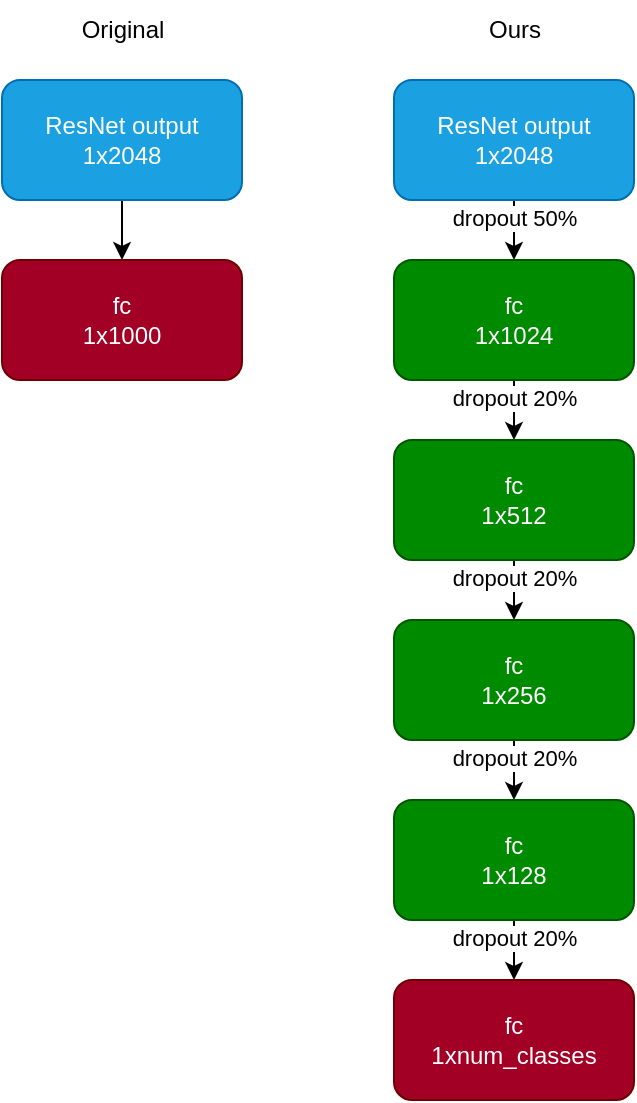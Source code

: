 <mxfile version="27.1.6">
  <diagram name="Page-1" id="ljue0wGgbwRRnVwrXdln">
    <mxGraphModel dx="1426" dy="765" grid="1" gridSize="10" guides="1" tooltips="1" connect="1" arrows="1" fold="1" page="1" pageScale="1" pageWidth="827" pageHeight="1169" math="0" shadow="0">
      <root>
        <mxCell id="0" />
        <mxCell id="1" parent="0" />
        <mxCell id="gp8xLzvwy46ko2uWhPzu-49" style="edgeStyle=orthogonalEdgeStyle;rounded=0;orthogonalLoop=1;jettySize=auto;html=1;" edge="1" parent="1" source="gp8xLzvwy46ko2uWhPzu-43" target="gp8xLzvwy46ko2uWhPzu-44">
          <mxGeometry relative="1" as="geometry" />
        </mxCell>
        <mxCell id="gp8xLzvwy46ko2uWhPzu-54" value="dropout 50%" style="edgeLabel;html=1;align=center;verticalAlign=middle;resizable=0;points=[];" vertex="1" connectable="0" parent="gp8xLzvwy46ko2uWhPzu-49">
          <mxGeometry x="-0.583" relative="1" as="geometry">
            <mxPoint y="-2" as="offset" />
          </mxGeometry>
        </mxCell>
        <mxCell id="gp8xLzvwy46ko2uWhPzu-43" value="ResNet output&lt;div&gt;1x2048&lt;/div&gt;" style="rounded=1;whiteSpace=wrap;html=1;fillColor=#1ba1e2;fontColor=#ffffff;strokeColor=#006EAF;" vertex="1" parent="1">
          <mxGeometry x="490" y="390" width="120" height="60" as="geometry" />
        </mxCell>
        <mxCell id="gp8xLzvwy46ko2uWhPzu-50" style="edgeStyle=orthogonalEdgeStyle;rounded=0;orthogonalLoop=1;jettySize=auto;html=1;" edge="1" parent="1" source="gp8xLzvwy46ko2uWhPzu-44" target="gp8xLzvwy46ko2uWhPzu-45">
          <mxGeometry relative="1" as="geometry" />
        </mxCell>
        <mxCell id="gp8xLzvwy46ko2uWhPzu-55" value="dropout 20%" style="edgeLabel;html=1;align=center;verticalAlign=middle;resizable=0;points=[];" vertex="1" connectable="0" parent="gp8xLzvwy46ko2uWhPzu-50">
          <mxGeometry x="-0.64" relative="1" as="geometry">
            <mxPoint as="offset" />
          </mxGeometry>
        </mxCell>
        <mxCell id="gp8xLzvwy46ko2uWhPzu-44" value="fc&lt;div&gt;1x1024&lt;/div&gt;" style="rounded=1;whiteSpace=wrap;html=1;fillColor=#008a00;fontColor=#ffffff;strokeColor=#005700;" vertex="1" parent="1">
          <mxGeometry x="490" y="480" width="120" height="60" as="geometry" />
        </mxCell>
        <mxCell id="gp8xLzvwy46ko2uWhPzu-51" style="edgeStyle=orthogonalEdgeStyle;rounded=0;orthogonalLoop=1;jettySize=auto;html=1;" edge="1" parent="1" source="gp8xLzvwy46ko2uWhPzu-45" target="gp8xLzvwy46ko2uWhPzu-46">
          <mxGeometry relative="1" as="geometry" />
        </mxCell>
        <mxCell id="gp8xLzvwy46ko2uWhPzu-56" value="dropout 20%" style="edgeLabel;html=1;align=center;verticalAlign=middle;resizable=0;points=[];" vertex="1" connectable="0" parent="gp8xLzvwy46ko2uWhPzu-51">
          <mxGeometry x="0.094" y="-1" relative="1" as="geometry">
            <mxPoint x="-1" y="-4" as="offset" />
          </mxGeometry>
        </mxCell>
        <mxCell id="gp8xLzvwy46ko2uWhPzu-45" value="fc&lt;div&gt;1x512&lt;/div&gt;" style="rounded=1;whiteSpace=wrap;html=1;fillColor=#008a00;fontColor=#ffffff;strokeColor=#005700;" vertex="1" parent="1">
          <mxGeometry x="490" y="570" width="120" height="60" as="geometry" />
        </mxCell>
        <mxCell id="gp8xLzvwy46ko2uWhPzu-52" style="edgeStyle=orthogonalEdgeStyle;rounded=0;orthogonalLoop=1;jettySize=auto;html=1;" edge="1" parent="1" source="gp8xLzvwy46ko2uWhPzu-46" target="gp8xLzvwy46ko2uWhPzu-47">
          <mxGeometry relative="1" as="geometry" />
        </mxCell>
        <mxCell id="gp8xLzvwy46ko2uWhPzu-57" value="dropout 20%" style="edgeLabel;html=1;align=center;verticalAlign=middle;resizable=0;points=[];" vertex="1" connectable="0" parent="gp8xLzvwy46ko2uWhPzu-52">
          <mxGeometry x="0.274" y="1" relative="1" as="geometry">
            <mxPoint x="-1" y="-3" as="offset" />
          </mxGeometry>
        </mxCell>
        <mxCell id="gp8xLzvwy46ko2uWhPzu-46" value="fc&lt;div&gt;1x256&lt;/div&gt;" style="rounded=1;whiteSpace=wrap;html=1;fillColor=#008a00;fontColor=#ffffff;strokeColor=#005700;" vertex="1" parent="1">
          <mxGeometry x="490" y="660" width="120" height="60" as="geometry" />
        </mxCell>
        <mxCell id="gp8xLzvwy46ko2uWhPzu-53" style="edgeStyle=orthogonalEdgeStyle;rounded=0;orthogonalLoop=1;jettySize=auto;html=1;" edge="1" parent="1" source="gp8xLzvwy46ko2uWhPzu-47" target="gp8xLzvwy46ko2uWhPzu-48">
          <mxGeometry relative="1" as="geometry" />
        </mxCell>
        <mxCell id="gp8xLzvwy46ko2uWhPzu-58" value="dropout 20%" style="edgeLabel;html=1;align=center;verticalAlign=middle;resizable=0;points=[];" vertex="1" connectable="0" parent="gp8xLzvwy46ko2uWhPzu-53">
          <mxGeometry x="-0.651" relative="1" as="geometry">
            <mxPoint as="offset" />
          </mxGeometry>
        </mxCell>
        <mxCell id="gp8xLzvwy46ko2uWhPzu-47" value="fc&lt;div&gt;1x128&lt;/div&gt;" style="rounded=1;whiteSpace=wrap;html=1;fillColor=#008a00;fontColor=#ffffff;strokeColor=#005700;" vertex="1" parent="1">
          <mxGeometry x="490" y="750" width="120" height="60" as="geometry" />
        </mxCell>
        <mxCell id="gp8xLzvwy46ko2uWhPzu-48" value="fc&lt;div&gt;1xnum_classes&lt;/div&gt;" style="rounded=1;whiteSpace=wrap;html=1;fillColor=#a20025;fontColor=#ffffff;strokeColor=#6F0000;" vertex="1" parent="1">
          <mxGeometry x="490" y="840" width="120" height="60" as="geometry" />
        </mxCell>
        <mxCell id="gp8xLzvwy46ko2uWhPzu-61" style="edgeStyle=orthogonalEdgeStyle;rounded=0;orthogonalLoop=1;jettySize=auto;html=1;" edge="1" parent="1" source="gp8xLzvwy46ko2uWhPzu-59" target="gp8xLzvwy46ko2uWhPzu-60">
          <mxGeometry relative="1" as="geometry" />
        </mxCell>
        <mxCell id="gp8xLzvwy46ko2uWhPzu-59" value="ResNet output&lt;div&gt;1x2048&lt;/div&gt;" style="rounded=1;whiteSpace=wrap;html=1;fillColor=#1ba1e2;fontColor=#ffffff;strokeColor=#006EAF;" vertex="1" parent="1">
          <mxGeometry x="294" y="390" width="120" height="60" as="geometry" />
        </mxCell>
        <mxCell id="gp8xLzvwy46ko2uWhPzu-60" value="fc&lt;div&gt;1x1000&lt;/div&gt;" style="rounded=1;whiteSpace=wrap;html=1;fillColor=#a20025;fontColor=#ffffff;strokeColor=#6F0000;" vertex="1" parent="1">
          <mxGeometry x="294" y="480" width="120" height="60" as="geometry" />
        </mxCell>
        <mxCell id="gp8xLzvwy46ko2uWhPzu-63" value="Original" style="text;html=1;align=center;verticalAlign=middle;resizable=0;points=[];autosize=1;strokeColor=none;fillColor=none;" vertex="1" parent="1">
          <mxGeometry x="319" y="350" width="70" height="30" as="geometry" />
        </mxCell>
        <mxCell id="gp8xLzvwy46ko2uWhPzu-64" value="Ours" style="text;html=1;align=center;verticalAlign=middle;resizable=0;points=[];autosize=1;strokeColor=none;fillColor=none;" vertex="1" parent="1">
          <mxGeometry x="525" y="350" width="50" height="30" as="geometry" />
        </mxCell>
      </root>
    </mxGraphModel>
  </diagram>
</mxfile>
